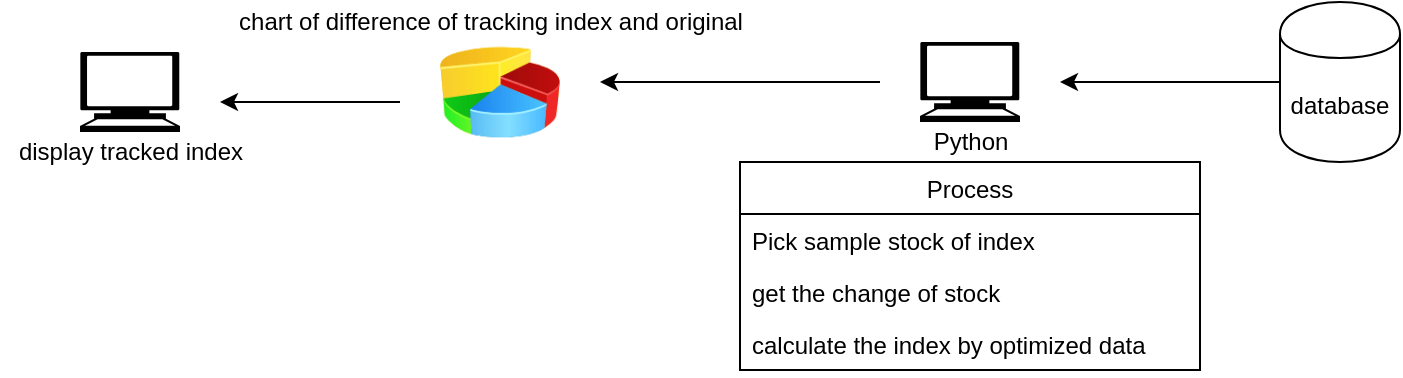 <mxfile version="12.6.5" type="device"><diagram id="pdl5V-5hcfeuduneItUM" name="第1頁"><mxGraphModel dx="1182" dy="778" grid="1" gridSize="10" guides="1" tooltips="1" connect="1" arrows="1" fold="1" page="1" pageScale="1" pageWidth="827" pageHeight="1169" math="0" shadow="0"><root><mxCell id="0"/><mxCell id="1" parent="0"/><mxCell id="XQ2tH25lgkheWCI6tcKT-49" value="" style="shape=mxgraph.signs.tech.computer;html=1;fillColor=#000000;strokeColor=none;verticalLabelPosition=bottom;verticalAlign=top;align=center;" vertex="1" parent="1"><mxGeometry x="560" y="120" width="50" height="40" as="geometry"/></mxCell><mxCell id="XQ2tH25lgkheWCI6tcKT-54" value="" style="edgeStyle=orthogonalEdgeStyle;rounded=0;orthogonalLoop=1;jettySize=auto;html=1;" edge="1" parent="1" source="XQ2tH25lgkheWCI6tcKT-51"><mxGeometry relative="1" as="geometry"><mxPoint x="630" y="140" as="targetPoint"/></mxGeometry></mxCell><mxCell id="XQ2tH25lgkheWCI6tcKT-51" value="database" style="shape=cylinder;whiteSpace=wrap;html=1;boundedLbl=1;backgroundOutline=1;" vertex="1" parent="1"><mxGeometry x="740" y="100" width="60" height="80" as="geometry"/></mxCell><mxCell id="XQ2tH25lgkheWCI6tcKT-55" value="Process" style="swimlane;fontStyle=0;childLayout=stackLayout;horizontal=1;startSize=26;fillColor=none;horizontalStack=0;resizeParent=1;resizeParentMax=0;resizeLast=0;collapsible=1;marginBottom=0;" vertex="1" parent="1"><mxGeometry x="470" y="180" width="230" height="104" as="geometry"/></mxCell><mxCell id="XQ2tH25lgkheWCI6tcKT-56" value="Pick sample stock of index" style="text;strokeColor=none;fillColor=none;align=left;verticalAlign=top;spacingLeft=4;spacingRight=4;overflow=hidden;rotatable=0;points=[[0,0.5],[1,0.5]];portConstraint=eastwest;" vertex="1" parent="XQ2tH25lgkheWCI6tcKT-55"><mxGeometry y="26" width="230" height="26" as="geometry"/></mxCell><mxCell id="XQ2tH25lgkheWCI6tcKT-57" value="get the change of stock" style="text;strokeColor=none;fillColor=none;align=left;verticalAlign=top;spacingLeft=4;spacingRight=4;overflow=hidden;rotatable=0;points=[[0,0.5],[1,0.5]];portConstraint=eastwest;" vertex="1" parent="XQ2tH25lgkheWCI6tcKT-55"><mxGeometry y="52" width="230" height="26" as="geometry"/></mxCell><mxCell id="XQ2tH25lgkheWCI6tcKT-58" value="calculate the index by optimized data" style="text;strokeColor=none;fillColor=none;align=left;verticalAlign=top;spacingLeft=4;spacingRight=4;overflow=hidden;rotatable=0;points=[[0,0.5],[1,0.5]];portConstraint=eastwest;" vertex="1" parent="XQ2tH25lgkheWCI6tcKT-55"><mxGeometry y="78" width="230" height="26" as="geometry"/></mxCell><mxCell id="XQ2tH25lgkheWCI6tcKT-60" value="Python" style="text;html=1;align=center;verticalAlign=middle;resizable=0;points=[];autosize=1;" vertex="1" parent="1"><mxGeometry x="560" y="160" width="50" height="20" as="geometry"/></mxCell><mxCell id="XQ2tH25lgkheWCI6tcKT-61" value="" style="shape=mxgraph.signs.tech.computer;html=1;fillColor=#000000;strokeColor=none;verticalLabelPosition=bottom;verticalAlign=top;align=center;" vertex="1" parent="1"><mxGeometry x="140" y="125" width="50" height="40" as="geometry"/></mxCell><mxCell id="XQ2tH25lgkheWCI6tcKT-63" value="" style="image;html=1;labelBackgroundColor=#ffffff;image=img/lib/clip_art/finance/Pie_Chart_128x128.png" vertex="1" parent="1"><mxGeometry x="320" y="120" width="60" height="50" as="geometry"/></mxCell><mxCell id="XQ2tH25lgkheWCI6tcKT-64" value="chart of difference of tracking index and original" style="text;html=1;align=center;verticalAlign=middle;resizable=0;points=[];autosize=1;" vertex="1" parent="1"><mxGeometry x="210" y="100" width="270" height="20" as="geometry"/></mxCell><mxCell id="XQ2tH25lgkheWCI6tcKT-65" value="" style="endArrow=classic;html=1;" edge="1" parent="1"><mxGeometry width="50" height="50" relative="1" as="geometry"><mxPoint x="540" y="140" as="sourcePoint"/><mxPoint x="400" y="140" as="targetPoint"/></mxGeometry></mxCell><mxCell id="XQ2tH25lgkheWCI6tcKT-66" value="" style="endArrow=classic;html=1;" edge="1" parent="1"><mxGeometry width="50" height="50" relative="1" as="geometry"><mxPoint x="300" y="150" as="sourcePoint"/><mxPoint x="210" y="150" as="targetPoint"/></mxGeometry></mxCell><mxCell id="XQ2tH25lgkheWCI6tcKT-67" value="display tracked index" style="text;html=1;align=center;verticalAlign=middle;resizable=0;points=[];autosize=1;" vertex="1" parent="1"><mxGeometry x="100" y="165" width="130" height="20" as="geometry"/></mxCell></root></mxGraphModel></diagram></mxfile>